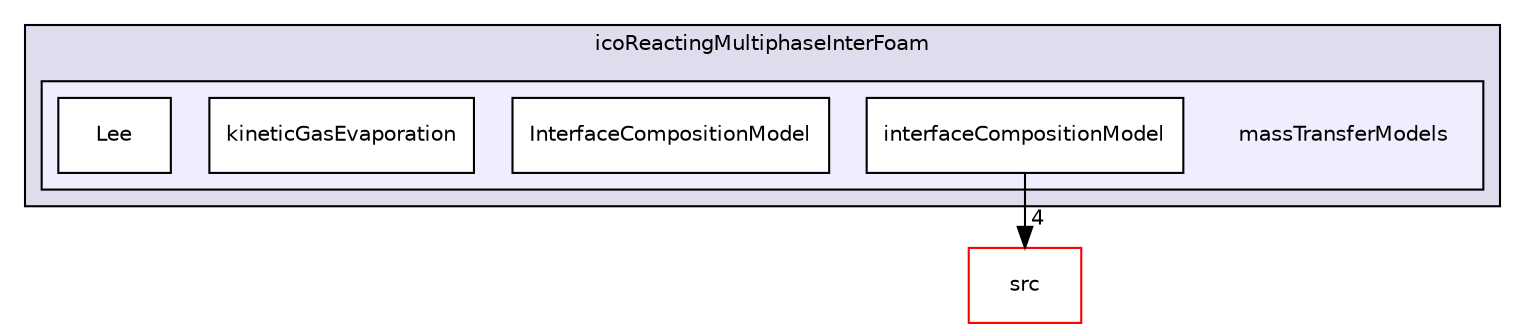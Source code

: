 digraph "applications/solvers/multiphase/icoReactingMultiphaseInterFoam/massTransferModels" {
  bgcolor=transparent;
  compound=true
  node [ fontsize="10", fontname="Helvetica"];
  edge [ labelfontsize="10", labelfontname="Helvetica"];
  subgraph clusterdir_1ff87e91ba7f0e4bf8179bd47788b26b {
    graph [ bgcolor="#ddddee", pencolor="black", label="icoReactingMultiphaseInterFoam" fontname="Helvetica", fontsize="10", URL="dir_1ff87e91ba7f0e4bf8179bd47788b26b.html"]
  subgraph clusterdir_22e84d0f1ac24eb425676d371410161f {
    graph [ bgcolor="#eeeeff", pencolor="black", label="" URL="dir_22e84d0f1ac24eb425676d371410161f.html"];
    dir_22e84d0f1ac24eb425676d371410161f [shape=plaintext label="massTransferModels"];
    dir_a5e978e59cbf97bc8a82926779a75878 [shape=box label="interfaceCompositionModel" color="black" fillcolor="white" style="filled" URL="dir_a5e978e59cbf97bc8a82926779a75878.html"];
    dir_d9fb75cce1cbd68f672242095092275a [shape=box label="InterfaceCompositionModel" color="black" fillcolor="white" style="filled" URL="dir_d9fb75cce1cbd68f672242095092275a.html"];
    dir_bcbc8ccb339e25efffdb27e783af7312 [shape=box label="kineticGasEvaporation" color="black" fillcolor="white" style="filled" URL="dir_bcbc8ccb339e25efffdb27e783af7312.html"];
    dir_ec359c4529e57d05f9e39f0ecf8cf3b6 [shape=box label="Lee" color="black" fillcolor="white" style="filled" URL="dir_ec359c4529e57d05f9e39f0ecf8cf3b6.html"];
  }
  }
  dir_68267d1309a1af8e8297ef4c3efbcdba [shape=box label="src" color="red" URL="dir_68267d1309a1af8e8297ef4c3efbcdba.html"];
  dir_a5e978e59cbf97bc8a82926779a75878->dir_68267d1309a1af8e8297ef4c3efbcdba [headlabel="4", labeldistance=1.5 headhref="dir_000193_000499.html"];
}
